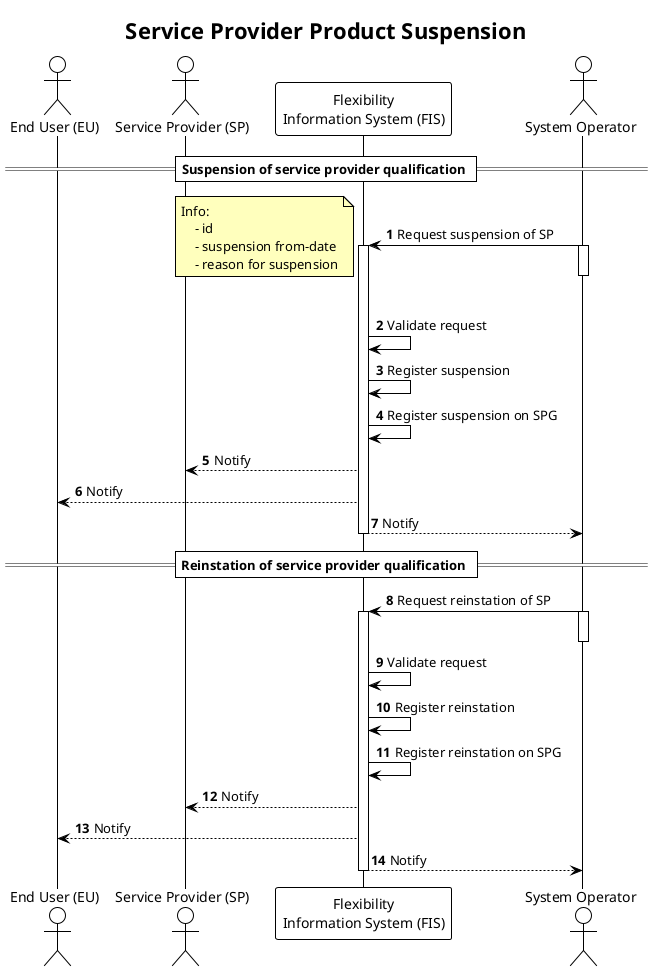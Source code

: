 @startuml service_provider_product_suspension

!theme plain

title Service Provider Product Suspension

autonumber
skinparam note {
    BackgroundColor #FFFFBD
}

actor "End User (EU)" as EU
actor "Service Provider (SP)" as SP
participant "Flexibility\nInformation System (FIS)" as FIS
actor "System Operator" as SO

== Suspension of service provider qualification ==


SO -> FIS: Request suspension of SP
activate SO
deactivate SO 

note left
    Info: 
        - id
        - suspension from-date
        - reason for suspension
end note

activate FIS
FIS -> FIS: Validate request
FIS -> FIS: Register suspension
FIS -> FIS: Register suspension on SPG

FIS --> SP: Notify 
FIS --> EU: Notify
FIS --> SO: Notify
deactivate FIS

== Reinstation of service provider qualification ==
SO -> FIS: Request reinstation of SP
activate SO
deactivate SO

activate FIS
FIS -> FIS: Validate request
FIS -> FIS: Register reinstation
FIS -> FIS: Register reinstation on SPG

FIS --> SP: Notify 
FIS --> EU: Notify
FIS --> SO: Notify
deactivate FIS








@enduml
